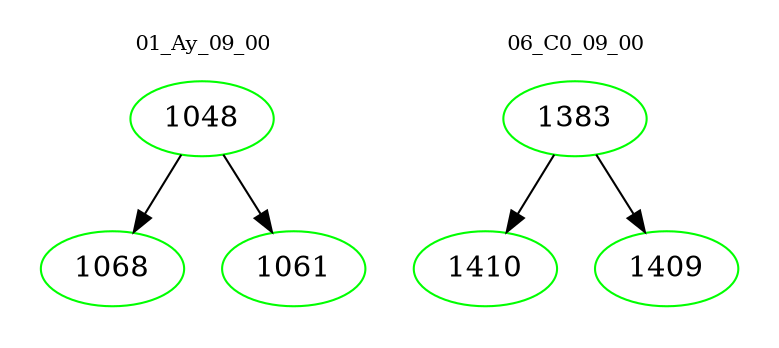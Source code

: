 digraph{
subgraph cluster_0 {
color = white
label = "01_Ay_09_00";
fontsize=10;
T0_1048 [label="1048", color="green"]
T0_1048 -> T0_1068 [color="black"]
T0_1068 [label="1068", color="green"]
T0_1048 -> T0_1061 [color="black"]
T0_1061 [label="1061", color="green"]
}
subgraph cluster_1 {
color = white
label = "06_C0_09_00";
fontsize=10;
T1_1383 [label="1383", color="green"]
T1_1383 -> T1_1410 [color="black"]
T1_1410 [label="1410", color="green"]
T1_1383 -> T1_1409 [color="black"]
T1_1409 [label="1409", color="green"]
}
}
